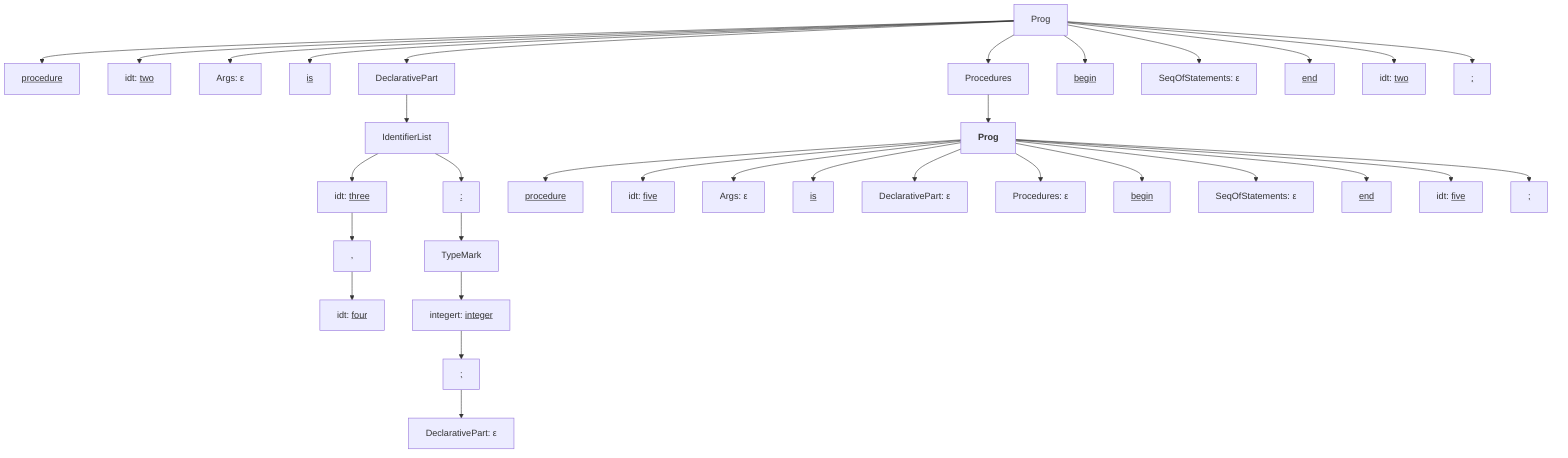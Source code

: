 flowchart TD
    B[Prog]
    B1[<u>procedure</u>]
    B2[idt: <u>two</u>]
    B3[Args: ε]
    B4[<u>is</u>]
    B5[DeclarativePart]
    B6[Procedures]
    B7[<u>begin</u>]
    B8[SeqOfStatements: ε]
    B9[<u>end</u>]
    B10[idt: <u>two</u>]
    B11[<u>;</u>]

    B --> B1
    B --> B2
    B --> B3
    B --> B4
    B --> B5
    B --> B6
    B --> B7
    B --> B8
    B --> B9
    B --> B10
    B --> B11

    %% DeclarativePart subtree for outer procedure:
    B5 --> BD1[IdentifierList]
    BD1 --> BD2[idt: <u>three</u>]
    BD2 --> BD3[<u>,</u>]
    BD3 --> BD4[idt: <u>four</u>]
    BD1 --> BD5[<u>:</u>]
    BD5 --> BD6[TypeMark]
    BD6 --> BD7[integert: <u>integer</u>]
    BD7 --> BD8[<u>;</u>]
    BD8 --> BD9[DeclarativePart: ε]

    %% Procedures subtree (nested procedure):
    B6 --> BP1[<b>Prog</>]
    BP1 --> BP2[<u>procedure</u>]
    BP1 --> BP3[idt: <u>five</u>]
    BP1 --> BP4[Args: ε]
    BP1 --> BP5[<u>is</u>]
    BP1 --> BP6[DeclarativePart: ε]
    BP1 --> BP7[Procedures: ε]
    BP1 --> BP8[<u>begin</u>]
    BP1 --> BP9[SeqOfStatements: ε]
    BP1 --> BP10[<u>end</u>]
    BP1 --> BP11[idt: <u>five</u>]
    BP1 --> BP12[<u>;</u>]